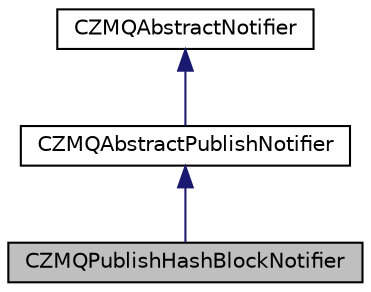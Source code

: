 digraph "CZMQPublishHashBlockNotifier"
{
  edge [fontname="Helvetica",fontsize="10",labelfontname="Helvetica",labelfontsize="10"];
  node [fontname="Helvetica",fontsize="10",shape=record];
  Node0 [label="CZMQPublishHashBlockNotifier",height=0.2,width=0.4,color="black", fillcolor="grey75", style="filled", fontcolor="black"];
  Node1 -> Node0 [dir="back",color="midnightblue",fontsize="10",style="solid",fontname="Helvetica"];
  Node1 [label="CZMQAbstractPublishNotifier",height=0.2,width=0.4,color="black", fillcolor="white", style="filled",URL="$class_c_z_m_q_abstract_publish_notifier.html"];
  Node2 -> Node1 [dir="back",color="midnightblue",fontsize="10",style="solid",fontname="Helvetica"];
  Node2 [label="CZMQAbstractNotifier",height=0.2,width=0.4,color="black", fillcolor="white", style="filled",URL="$class_c_z_m_q_abstract_notifier.html"];
}
